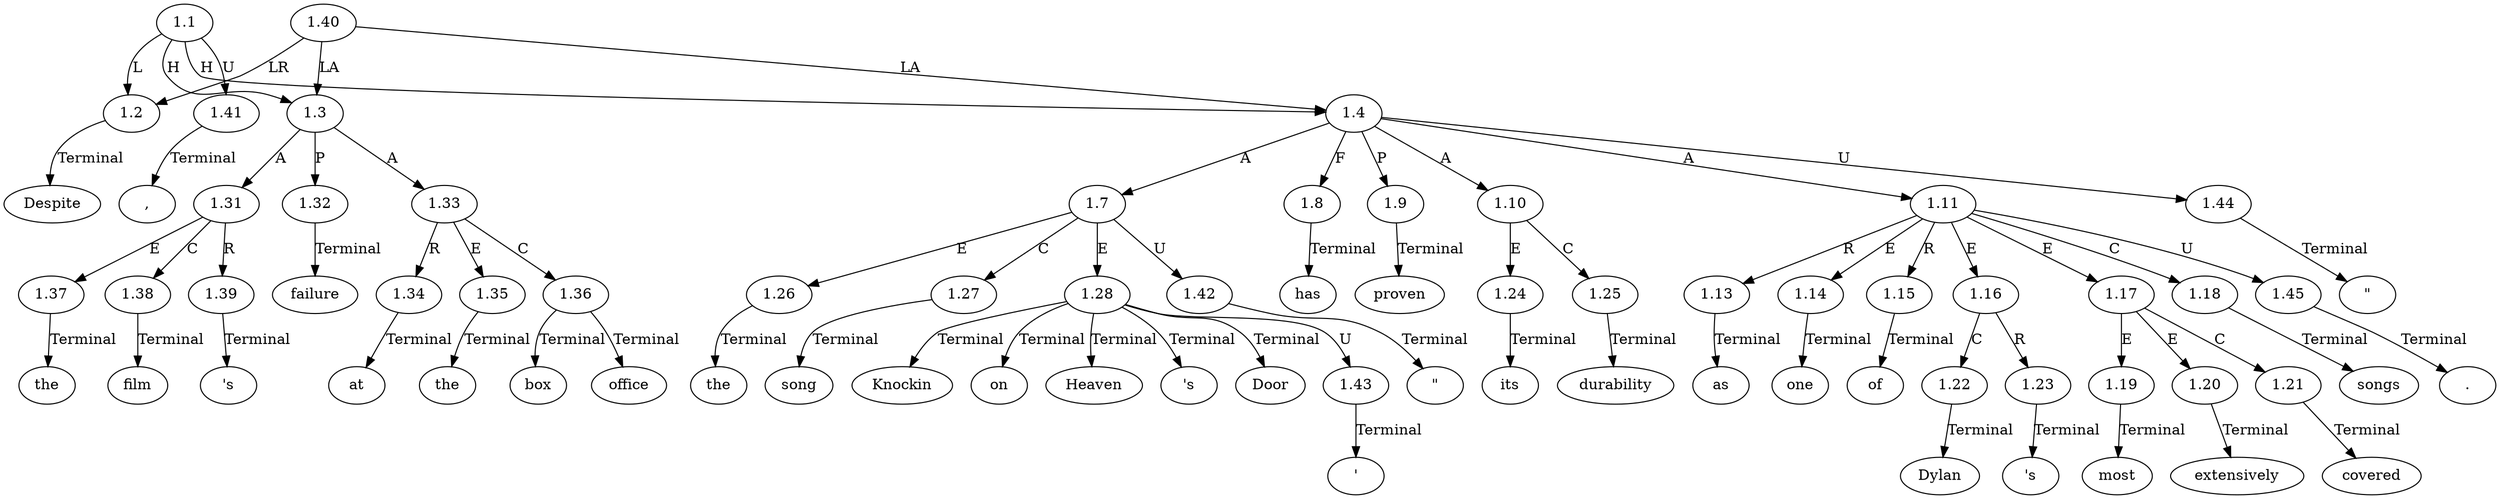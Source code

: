 // Graph
digraph {
	0.1 [label=Despite ordering=out]
	0.10 [label="," ordering=out]
	0.11 [label=the ordering=out]
	0.12 [label=song ordering=out]
	0.13 [label="\"" ordering=out]
	0.14 [label=Knockin ordering=out]
	0.15 [label="'" ordering=out]
	0.16 [label=on ordering=out]
	0.17 [label=Heaven ordering=out]
	0.18 [label="'s" ordering=out]
	0.19 [label=Door ordering=out]
	0.2 [label=the ordering=out]
	0.20 [label="\"" ordering=out]
	0.21 [label=has ordering=out]
	0.22 [label=proven ordering=out]
	0.23 [label=its ordering=out]
	0.24 [label=durability ordering=out]
	0.25 [label=as ordering=out]
	0.26 [label=one ordering=out]
	0.27 [label=of ordering=out]
	0.28 [label=Dylan ordering=out]
	0.29 [label="'s" ordering=out]
	0.3 [label=film ordering=out]
	0.30 [label=most ordering=out]
	0.31 [label=extensively ordering=out]
	0.32 [label=covered ordering=out]
	0.33 [label=songs ordering=out]
	0.34 [label="." ordering=out]
	0.4 [label="'s" ordering=out]
	0.5 [label=failure ordering=out]
	0.6 [label=at ordering=out]
	0.7 [label=the ordering=out]
	0.8 [label=box ordering=out]
	0.9 [label=office ordering=out]
	1.1 [label=1.1 ordering=out]
	1.2 [label=1.2 ordering=out]
	1.3 [label=1.3 ordering=out]
	1.4 [label=1.4 ordering=out]
	1.7 [label=1.7 ordering=out]
	1.8 [label=1.8 ordering=out]
	1.9 [label=1.9 ordering=out]
	1.10 [label=1.10 ordering=out]
	1.11 [label=1.11 ordering=out]
	1.13 [label=1.13 ordering=out]
	1.14 [label=1.14 ordering=out]
	1.15 [label=1.15 ordering=out]
	1.16 [label=1.16 ordering=out]
	1.17 [label=1.17 ordering=out]
	1.18 [label=1.18 ordering=out]
	1.19 [label=1.19 ordering=out]
	1.20 [label=1.20 ordering=out]
	1.21 [label=1.21 ordering=out]
	1.22 [label=1.22 ordering=out]
	1.23 [label=1.23 ordering=out]
	1.24 [label=1.24 ordering=out]
	1.25 [label=1.25 ordering=out]
	1.26 [label=1.26 ordering=out]
	1.27 [label=1.27 ordering=out]
	1.28 [label=1.28 ordering=out]
	1.31 [label=1.31 ordering=out]
	1.32 [label=1.32 ordering=out]
	1.33 [label=1.33 ordering=out]
	1.34 [label=1.34 ordering=out]
	1.35 [label=1.35 ordering=out]
	1.36 [label=1.36 ordering=out]
	1.37 [label=1.37 ordering=out]
	1.38 [label=1.38 ordering=out]
	1.39 [label=1.39 ordering=out]
	1.40 [label=1.40 ordering=out]
	1.41 [label=1.41 ordering=out]
	1.42 [label=1.42 ordering=out]
	1.43 [label=1.43 ordering=out]
	1.44 [label=1.44 ordering=out]
	1.45 [label=1.45 ordering=out]
	1.1 -> 1.2 [label=L ordering=out]
	1.1 -> 1.3 [label=H ordering=out]
	1.1 -> 1.4 [label=H ordering=out]
	1.1 -> 1.41 [label=U ordering=out]
	1.2 -> 0.1 [label=Terminal ordering=out]
	1.3 -> 1.31 [label=A ordering=out]
	1.3 -> 1.32 [label=P ordering=out]
	1.3 -> 1.33 [label=A ordering=out]
	1.4 -> 1.7 [label=A ordering=out]
	1.4 -> 1.8 [label=F ordering=out]
	1.4 -> 1.9 [label=P ordering=out]
	1.4 -> 1.10 [label=A ordering=out]
	1.4 -> 1.11 [label=A ordering=out]
	1.4 -> 1.44 [label=U ordering=out]
	1.7 -> 1.26 [label=E ordering=out]
	1.7 -> 1.27 [label=C ordering=out]
	1.7 -> 1.28 [label=E ordering=out]
	1.7 -> 1.42 [label=U ordering=out]
	1.8 -> 0.21 [label=Terminal ordering=out]
	1.9 -> 0.22 [label=Terminal ordering=out]
	1.10 -> 1.24 [label=E ordering=out]
	1.10 -> 1.25 [label=C ordering=out]
	1.11 -> 1.13 [label=R ordering=out]
	1.11 -> 1.14 [label=E ordering=out]
	1.11 -> 1.15 [label=R ordering=out]
	1.11 -> 1.16 [label=E ordering=out]
	1.11 -> 1.17 [label=E ordering=out]
	1.11 -> 1.18 [label=C ordering=out]
	1.11 -> 1.45 [label=U ordering=out]
	1.13 -> 0.25 [label=Terminal ordering=out]
	1.14 -> 0.26 [label=Terminal ordering=out]
	1.15 -> 0.27 [label=Terminal ordering=out]
	1.16 -> 1.22 [label=C ordering=out]
	1.16 -> 1.23 [label=R ordering=out]
	1.17 -> 1.19 [label=E ordering=out]
	1.17 -> 1.20 [label=E ordering=out]
	1.17 -> 1.21 [label=C ordering=out]
	1.18 -> 0.33 [label=Terminal ordering=out]
	1.19 -> 0.30 [label=Terminal ordering=out]
	1.20 -> 0.31 [label=Terminal ordering=out]
	1.21 -> 0.32 [label=Terminal ordering=out]
	1.22 -> 0.28 [label=Terminal ordering=out]
	1.23 -> 0.29 [label=Terminal ordering=out]
	1.24 -> 0.23 [label=Terminal ordering=out]
	1.25 -> 0.24 [label=Terminal ordering=out]
	1.26 -> 0.11 [label=Terminal ordering=out]
	1.27 -> 0.12 [label=Terminal ordering=out]
	1.28 -> 0.14 [label=Terminal ordering=out]
	1.28 -> 0.16 [label=Terminal ordering=out]
	1.28 -> 0.17 [label=Terminal ordering=out]
	1.28 -> 0.18 [label=Terminal ordering=out]
	1.28 -> 0.19 [label=Terminal ordering=out]
	1.28 -> 1.43 [label=U ordering=out]
	1.31 -> 1.37 [label=E ordering=out]
	1.31 -> 1.38 [label=C ordering=out]
	1.31 -> 1.39 [label=R ordering=out]
	1.32 -> 0.5 [label=Terminal ordering=out]
	1.33 -> 1.34 [label=R ordering=out]
	1.33 -> 1.35 [label=E ordering=out]
	1.33 -> 1.36 [label=C ordering=out]
	1.34 -> 0.6 [label=Terminal ordering=out]
	1.35 -> 0.7 [label=Terminal ordering=out]
	1.36 -> 0.8 [label=Terminal ordering=out]
	1.36 -> 0.9 [label=Terminal ordering=out]
	1.37 -> 0.2 [label=Terminal ordering=out]
	1.38 -> 0.3 [label=Terminal ordering=out]
	1.39 -> 0.4 [label=Terminal ordering=out]
	1.40 -> 1.2 [label=LR ordering=out]
	1.40 -> 1.3 [label=LA ordering=out]
	1.40 -> 1.4 [label=LA ordering=out]
	1.41 -> 0.10 [label=Terminal ordering=out]
	1.42 -> 0.13 [label=Terminal ordering=out]
	1.43 -> 0.15 [label=Terminal ordering=out]
	1.44 -> 0.20 [label=Terminal ordering=out]
	1.45 -> 0.34 [label=Terminal ordering=out]
}
